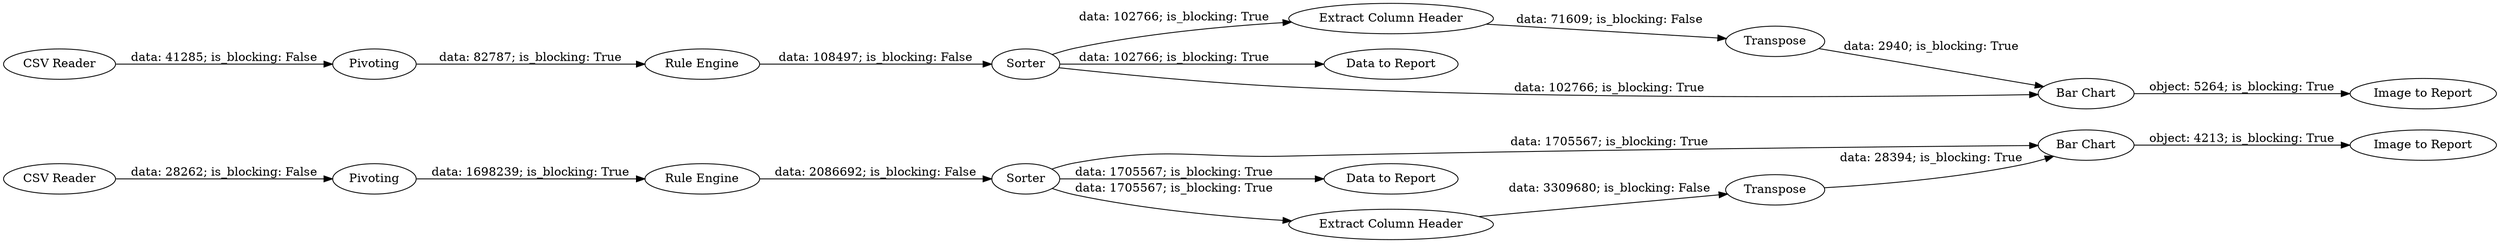 digraph {
	"-1345872878522858702_20" [label=Sorter]
	"-1345872878522858702_9" [label="Extract Column Header"]
	"-1345872878522858702_5" [label="Rule Engine"]
	"-1345872878522858702_15" [label=Transpose]
	"-1345872878522858702_10" [label=Transpose]
	"-1345872878522858702_6" [label=Sorter]
	"-1345872878522858702_1" [label="CSV Reader"]
	"-1345872878522858702_19" [label="Rule Engine"]
	"-1345872878522858702_16" [label="Bar Chart"]
	"-1345872878522858702_2" [label="CSV Reader"]
	"-1345872878522858702_7" [label="Data to Report"]
	"-1345872878522858702_12" [label="Bar Chart"]
	"-1345872878522858702_13" [label="Image to Report"]
	"-1345872878522858702_18" [label="Image to Report"]
	"-1345872878522858702_4" [label=Pivoting]
	"-1345872878522858702_14" [label="Data to Report"]
	"-1345872878522858702_17" [label=Pivoting]
	"-1345872878522858702_21" [label="Extract Column Header"]
	"-1345872878522858702_19" -> "-1345872878522858702_20" [label="data: 2086692; is_blocking: False"]
	"-1345872878522858702_20" -> "-1345872878522858702_16" [label="data: 1705567; is_blocking: True"]
	"-1345872878522858702_10" -> "-1345872878522858702_12" [label="data: 2940; is_blocking: True"]
	"-1345872878522858702_21" -> "-1345872878522858702_15" [label="data: 3309680; is_blocking: False"]
	"-1345872878522858702_1" -> "-1345872878522858702_4" [label="data: 41285; is_blocking: False"]
	"-1345872878522858702_6" -> "-1345872878522858702_9" [label="data: 102766; is_blocking: True"]
	"-1345872878522858702_15" -> "-1345872878522858702_16" [label="data: 28394; is_blocking: True"]
	"-1345872878522858702_16" -> "-1345872878522858702_18" [label="object: 4213; is_blocking: True"]
	"-1345872878522858702_20" -> "-1345872878522858702_14" [label="data: 1705567; is_blocking: True"]
	"-1345872878522858702_20" -> "-1345872878522858702_21" [label="data: 1705567; is_blocking: True"]
	"-1345872878522858702_4" -> "-1345872878522858702_5" [label="data: 82787; is_blocking: True"]
	"-1345872878522858702_12" -> "-1345872878522858702_13" [label="object: 5264; is_blocking: True"]
	"-1345872878522858702_6" -> "-1345872878522858702_7" [label="data: 102766; is_blocking: True"]
	"-1345872878522858702_5" -> "-1345872878522858702_6" [label="data: 108497; is_blocking: False"]
	"-1345872878522858702_9" -> "-1345872878522858702_10" [label="data: 71609; is_blocking: False"]
	"-1345872878522858702_6" -> "-1345872878522858702_12" [label="data: 102766; is_blocking: True"]
	"-1345872878522858702_2" -> "-1345872878522858702_17" [label="data: 28262; is_blocking: False"]
	"-1345872878522858702_17" -> "-1345872878522858702_19" [label="data: 1698239; is_blocking: True"]
	rankdir=LR
}
